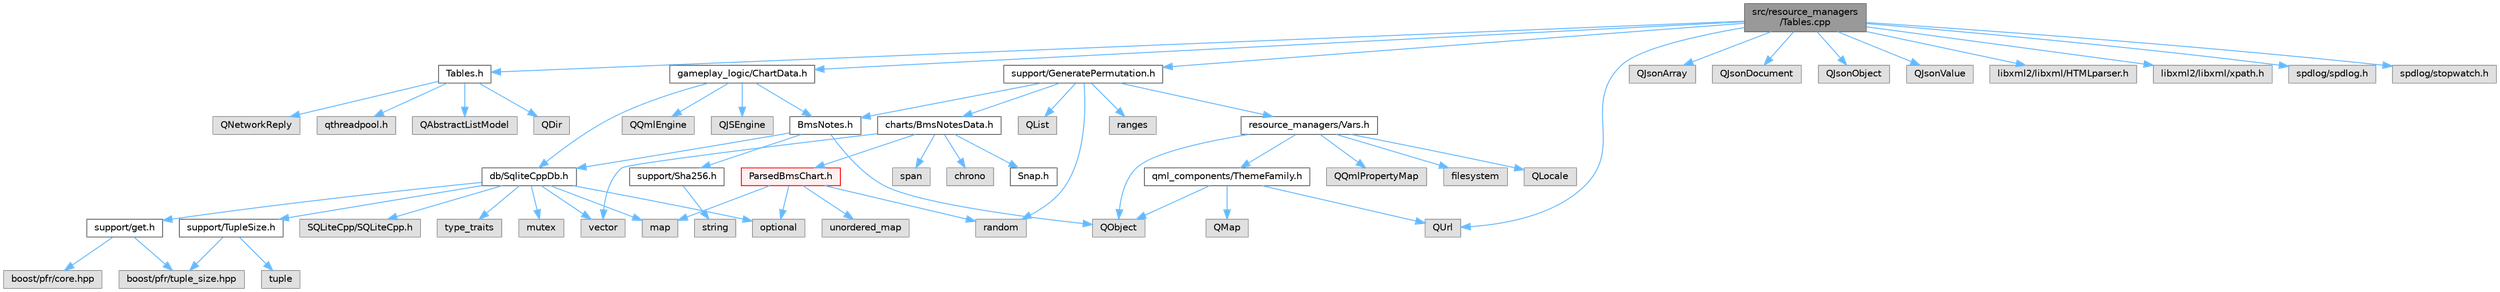 digraph "src/resource_managers/Tables.cpp"
{
 // LATEX_PDF_SIZE
  bgcolor="transparent";
  edge [fontname=Helvetica,fontsize=10,labelfontname=Helvetica,labelfontsize=10];
  node [fontname=Helvetica,fontsize=10,shape=box,height=0.2,width=0.4];
  Node1 [id="Node000001",label="src/resource_managers\l/Tables.cpp",height=0.2,width=0.4,color="gray40", fillcolor="grey60", style="filled", fontcolor="black",tooltip=" "];
  Node1 -> Node2 [id="edge1_Node000001_Node000002",color="steelblue1",style="solid",tooltip=" "];
  Node2 [id="Node000002",label="Tables.h",height=0.2,width=0.4,color="grey40", fillcolor="white", style="filled",URL="$Tables_8h.html",tooltip=" "];
  Node2 -> Node3 [id="edge2_Node000002_Node000003",color="steelblue1",style="solid",tooltip=" "];
  Node3 [id="Node000003",label="QAbstractListModel",height=0.2,width=0.4,color="grey60", fillcolor="#E0E0E0", style="filled",tooltip=" "];
  Node2 -> Node4 [id="edge3_Node000002_Node000004",color="steelblue1",style="solid",tooltip=" "];
  Node4 [id="Node000004",label="QDir",height=0.2,width=0.4,color="grey60", fillcolor="#E0E0E0", style="filled",tooltip=" "];
  Node2 -> Node5 [id="edge4_Node000002_Node000005",color="steelblue1",style="solid",tooltip=" "];
  Node5 [id="Node000005",label="QNetworkReply",height=0.2,width=0.4,color="grey60", fillcolor="#E0E0E0", style="filled",tooltip=" "];
  Node2 -> Node6 [id="edge5_Node000002_Node000006",color="steelblue1",style="solid",tooltip=" "];
  Node6 [id="Node000006",label="qthreadpool.h",height=0.2,width=0.4,color="grey60", fillcolor="#E0E0E0", style="filled",tooltip=" "];
  Node1 -> Node7 [id="edge6_Node000001_Node000007",color="steelblue1",style="solid",tooltip=" "];
  Node7 [id="Node000007",label="gameplay_logic/ChartData.h",height=0.2,width=0.4,color="grey40", fillcolor="white", style="filled",URL="$ChartData_8h.html",tooltip=" "];
  Node7 -> Node8 [id="edge7_Node000007_Node000008",color="steelblue1",style="solid",tooltip=" "];
  Node8 [id="Node000008",label="QQmlEngine",height=0.2,width=0.4,color="grey60", fillcolor="#E0E0E0", style="filled",tooltip=" "];
  Node7 -> Node9 [id="edge8_Node000007_Node000009",color="steelblue1",style="solid",tooltip=" "];
  Node9 [id="Node000009",label="QJSEngine",height=0.2,width=0.4,color="grey60", fillcolor="#E0E0E0", style="filled",tooltip=" "];
  Node7 -> Node10 [id="edge9_Node000007_Node000010",color="steelblue1",style="solid",tooltip=" "];
  Node10 [id="Node000010",label="BmsNotes.h",height=0.2,width=0.4,color="grey40", fillcolor="white", style="filled",URL="$BmsNotes_8h.html",tooltip=" "];
  Node10 -> Node11 [id="edge10_Node000010_Node000011",color="steelblue1",style="solid",tooltip=" "];
  Node11 [id="Node000011",label="QObject",height=0.2,width=0.4,color="grey60", fillcolor="#E0E0E0", style="filled",tooltip=" "];
  Node10 -> Node12 [id="edge11_Node000010_Node000012",color="steelblue1",style="solid",tooltip=" "];
  Node12 [id="Node000012",label="support/Sha256.h",height=0.2,width=0.4,color="grey40", fillcolor="white", style="filled",URL="$Sha256_8h.html",tooltip=" "];
  Node12 -> Node13 [id="edge12_Node000012_Node000013",color="steelblue1",style="solid",tooltip=" "];
  Node13 [id="Node000013",label="string",height=0.2,width=0.4,color="grey60", fillcolor="#E0E0E0", style="filled",tooltip=" "];
  Node10 -> Node14 [id="edge13_Node000010_Node000014",color="steelblue1",style="solid",tooltip=" "];
  Node14 [id="Node000014",label="db/SqliteCppDb.h",height=0.2,width=0.4,color="grey40", fillcolor="white", style="filled",URL="$SqliteCppDb_8h.html",tooltip=" "];
  Node14 -> Node15 [id="edge14_Node000014_Node000015",color="steelblue1",style="solid",tooltip=" "];
  Node15 [id="Node000015",label="SQLiteCpp/SQLiteCpp.h",height=0.2,width=0.4,color="grey60", fillcolor="#E0E0E0", style="filled",tooltip=" "];
  Node14 -> Node16 [id="edge15_Node000014_Node000016",color="steelblue1",style="solid",tooltip=" "];
  Node16 [id="Node000016",label="optional",height=0.2,width=0.4,color="grey60", fillcolor="#E0E0E0", style="filled",tooltip=" "];
  Node14 -> Node17 [id="edge16_Node000014_Node000017",color="steelblue1",style="solid",tooltip=" "];
  Node17 [id="Node000017",label="vector",height=0.2,width=0.4,color="grey60", fillcolor="#E0E0E0", style="filled",tooltip=" "];
  Node14 -> Node18 [id="edge17_Node000014_Node000018",color="steelblue1",style="solid",tooltip=" "];
  Node18 [id="Node000018",label="map",height=0.2,width=0.4,color="grey60", fillcolor="#E0E0E0", style="filled",tooltip=" "];
  Node14 -> Node19 [id="edge18_Node000014_Node000019",color="steelblue1",style="solid",tooltip=" "];
  Node19 [id="Node000019",label="type_traits",height=0.2,width=0.4,color="grey60", fillcolor="#E0E0E0", style="filled",tooltip=" "];
  Node14 -> Node20 [id="edge19_Node000014_Node000020",color="steelblue1",style="solid",tooltip=" "];
  Node20 [id="Node000020",label="mutex",height=0.2,width=0.4,color="grey60", fillcolor="#E0E0E0", style="filled",tooltip=" "];
  Node14 -> Node21 [id="edge20_Node000014_Node000021",color="steelblue1",style="solid",tooltip=" "];
  Node21 [id="Node000021",label="support/get.h",height=0.2,width=0.4,color="grey40", fillcolor="white", style="filled",URL="$get_8h.html",tooltip=" "];
  Node21 -> Node22 [id="edge21_Node000021_Node000022",color="steelblue1",style="solid",tooltip=" "];
  Node22 [id="Node000022",label="boost/pfr/tuple_size.hpp",height=0.2,width=0.4,color="grey60", fillcolor="#E0E0E0", style="filled",tooltip=" "];
  Node21 -> Node23 [id="edge22_Node000021_Node000023",color="steelblue1",style="solid",tooltip=" "];
  Node23 [id="Node000023",label="boost/pfr/core.hpp",height=0.2,width=0.4,color="grey60", fillcolor="#E0E0E0", style="filled",tooltip=" "];
  Node14 -> Node24 [id="edge23_Node000014_Node000024",color="steelblue1",style="solid",tooltip=" "];
  Node24 [id="Node000024",label="support/TupleSize.h",height=0.2,width=0.4,color="grey40", fillcolor="white", style="filled",URL="$TupleSize_8h.html",tooltip=" "];
  Node24 -> Node22 [id="edge24_Node000024_Node000022",color="steelblue1",style="solid",tooltip=" "];
  Node24 -> Node25 [id="edge25_Node000024_Node000025",color="steelblue1",style="solid",tooltip=" "];
  Node25 [id="Node000025",label="tuple",height=0.2,width=0.4,color="grey60", fillcolor="#E0E0E0", style="filled",tooltip=" "];
  Node7 -> Node14 [id="edge26_Node000007_Node000014",color="steelblue1",style="solid",tooltip=" "];
  Node1 -> Node26 [id="edge27_Node000001_Node000026",color="steelblue1",style="solid",tooltip=" "];
  Node26 [id="Node000026",label="support/GeneratePermutation.h",height=0.2,width=0.4,color="grey40", fillcolor="white", style="filled",URL="$GeneratePermutation_8h.html",tooltip=" "];
  Node26 -> Node10 [id="edge28_Node000026_Node000010",color="steelblue1",style="solid",tooltip=" "];
  Node26 -> Node27 [id="edge29_Node000026_Node000027",color="steelblue1",style="solid",tooltip=" "];
  Node27 [id="Node000027",label="QList",height=0.2,width=0.4,color="grey60", fillcolor="#E0E0E0", style="filled",tooltip=" "];
  Node26 -> Node28 [id="edge30_Node000026_Node000028",color="steelblue1",style="solid",tooltip=" "];
  Node28 [id="Node000028",label="random",height=0.2,width=0.4,color="grey60", fillcolor="#E0E0E0", style="filled",tooltip=" "];
  Node26 -> Node29 [id="edge31_Node000026_Node000029",color="steelblue1",style="solid",tooltip=" "];
  Node29 [id="Node000029",label="ranges",height=0.2,width=0.4,color="grey60", fillcolor="#E0E0E0", style="filled",tooltip=" "];
  Node26 -> Node30 [id="edge32_Node000026_Node000030",color="steelblue1",style="solid",tooltip=" "];
  Node30 [id="Node000030",label="resource_managers/Vars.h",height=0.2,width=0.4,color="grey40", fillcolor="white", style="filled",URL="$Vars_8h.html",tooltip=" "];
  Node30 -> Node31 [id="edge33_Node000030_Node000031",color="steelblue1",style="solid",tooltip=" "];
  Node31 [id="Node000031",label="qml_components/ThemeFamily.h",height=0.2,width=0.4,color="grey40", fillcolor="white", style="filled",URL="$ThemeFamily_8h.html",tooltip=" "];
  Node31 -> Node11 [id="edge34_Node000031_Node000011",color="steelblue1",style="solid",tooltip=" "];
  Node31 -> Node32 [id="edge35_Node000031_Node000032",color="steelblue1",style="solid",tooltip=" "];
  Node32 [id="Node000032",label="QMap",height=0.2,width=0.4,color="grey60", fillcolor="#E0E0E0", style="filled",tooltip=" "];
  Node31 -> Node33 [id="edge36_Node000031_Node000033",color="steelblue1",style="solid",tooltip=" "];
  Node33 [id="Node000033",label="QUrl",height=0.2,width=0.4,color="grey60", fillcolor="#E0E0E0", style="filled",tooltip=" "];
  Node30 -> Node11 [id="edge37_Node000030_Node000011",color="steelblue1",style="solid",tooltip=" "];
  Node30 -> Node34 [id="edge38_Node000030_Node000034",color="steelblue1",style="solid",tooltip=" "];
  Node34 [id="Node000034",label="QQmlPropertyMap",height=0.2,width=0.4,color="grey60", fillcolor="#E0E0E0", style="filled",tooltip=" "];
  Node30 -> Node35 [id="edge39_Node000030_Node000035",color="steelblue1",style="solid",tooltip=" "];
  Node35 [id="Node000035",label="filesystem",height=0.2,width=0.4,color="grey60", fillcolor="#E0E0E0", style="filled",tooltip=" "];
  Node30 -> Node36 [id="edge40_Node000030_Node000036",color="steelblue1",style="solid",tooltip=" "];
  Node36 [id="Node000036",label="QLocale",height=0.2,width=0.4,color="grey60", fillcolor="#E0E0E0", style="filled",tooltip=" "];
  Node26 -> Node37 [id="edge41_Node000026_Node000037",color="steelblue1",style="solid",tooltip=" "];
  Node37 [id="Node000037",label="charts/BmsNotesData.h",height=0.2,width=0.4,color="grey40", fillcolor="white", style="filled",URL="$BmsNotesData_8h.html",tooltip=" "];
  Node37 -> Node17 [id="edge42_Node000037_Node000017",color="steelblue1",style="solid",tooltip=" "];
  Node37 -> Node38 [id="edge43_Node000037_Node000038",color="steelblue1",style="solid",tooltip=" "];
  Node38 [id="Node000038",label="chrono",height=0.2,width=0.4,color="grey60", fillcolor="#E0E0E0", style="filled",tooltip=" "];
  Node37 -> Node39 [id="edge44_Node000037_Node000039",color="steelblue1",style="solid",tooltip=" "];
  Node39 [id="Node000039",label="Snap.h",height=0.2,width=0.4,color="grey40", fillcolor="white", style="filled",URL="$Snap_8h.html",tooltip=" "];
  Node37 -> Node40 [id="edge45_Node000037_Node000040",color="steelblue1",style="solid",tooltip=" "];
  Node40 [id="Node000040",label="ParsedBmsChart.h",height=0.2,width=0.4,color="red", fillcolor="#FFF0F0", style="filled",URL="$ParsedBmsChart_8h.html",tooltip=" "];
  Node40 -> Node18 [id="edge46_Node000040_Node000018",color="steelblue1",style="solid",tooltip=" "];
  Node40 -> Node41 [id="edge47_Node000040_Node000041",color="steelblue1",style="solid",tooltip=" "];
  Node41 [id="Node000041",label="unordered_map",height=0.2,width=0.4,color="grey60", fillcolor="#E0E0E0", style="filled",tooltip=" "];
  Node40 -> Node28 [id="edge48_Node000040_Node000028",color="steelblue1",style="solid",tooltip=" "];
  Node40 -> Node16 [id="edge49_Node000040_Node000016",color="steelblue1",style="solid",tooltip=" "];
  Node37 -> Node43 [id="edge50_Node000037_Node000043",color="steelblue1",style="solid",tooltip=" "];
  Node43 [id="Node000043",label="span",height=0.2,width=0.4,color="grey60", fillcolor="#E0E0E0", style="filled",tooltip=" "];
  Node1 -> Node44 [id="edge51_Node000001_Node000044",color="steelblue1",style="solid",tooltip=" "];
  Node44 [id="Node000044",label="QJsonArray",height=0.2,width=0.4,color="grey60", fillcolor="#E0E0E0", style="filled",tooltip=" "];
  Node1 -> Node45 [id="edge52_Node000001_Node000045",color="steelblue1",style="solid",tooltip=" "];
  Node45 [id="Node000045",label="QJsonDocument",height=0.2,width=0.4,color="grey60", fillcolor="#E0E0E0", style="filled",tooltip=" "];
  Node1 -> Node46 [id="edge53_Node000001_Node000046",color="steelblue1",style="solid",tooltip=" "];
  Node46 [id="Node000046",label="QJsonObject",height=0.2,width=0.4,color="grey60", fillcolor="#E0E0E0", style="filled",tooltip=" "];
  Node1 -> Node47 [id="edge54_Node000001_Node000047",color="steelblue1",style="solid",tooltip=" "];
  Node47 [id="Node000047",label="QJsonValue",height=0.2,width=0.4,color="grey60", fillcolor="#E0E0E0", style="filled",tooltip=" "];
  Node1 -> Node48 [id="edge55_Node000001_Node000048",color="steelblue1",style="solid",tooltip=" "];
  Node48 [id="Node000048",label="libxml2/libxml/HTMLparser.h",height=0.2,width=0.4,color="grey60", fillcolor="#E0E0E0", style="filled",tooltip=" "];
  Node1 -> Node49 [id="edge56_Node000001_Node000049",color="steelblue1",style="solid",tooltip=" "];
  Node49 [id="Node000049",label="libxml2/libxml/xpath.h",height=0.2,width=0.4,color="grey60", fillcolor="#E0E0E0", style="filled",tooltip=" "];
  Node1 -> Node33 [id="edge57_Node000001_Node000033",color="steelblue1",style="solid",tooltip=" "];
  Node1 -> Node50 [id="edge58_Node000001_Node000050",color="steelblue1",style="solid",tooltip=" "];
  Node50 [id="Node000050",label="spdlog/spdlog.h",height=0.2,width=0.4,color="grey60", fillcolor="#E0E0E0", style="filled",tooltip=" "];
  Node1 -> Node51 [id="edge59_Node000001_Node000051",color="steelblue1",style="solid",tooltip=" "];
  Node51 [id="Node000051",label="spdlog/stopwatch.h",height=0.2,width=0.4,color="grey60", fillcolor="#E0E0E0", style="filled",tooltip=" "];
}
